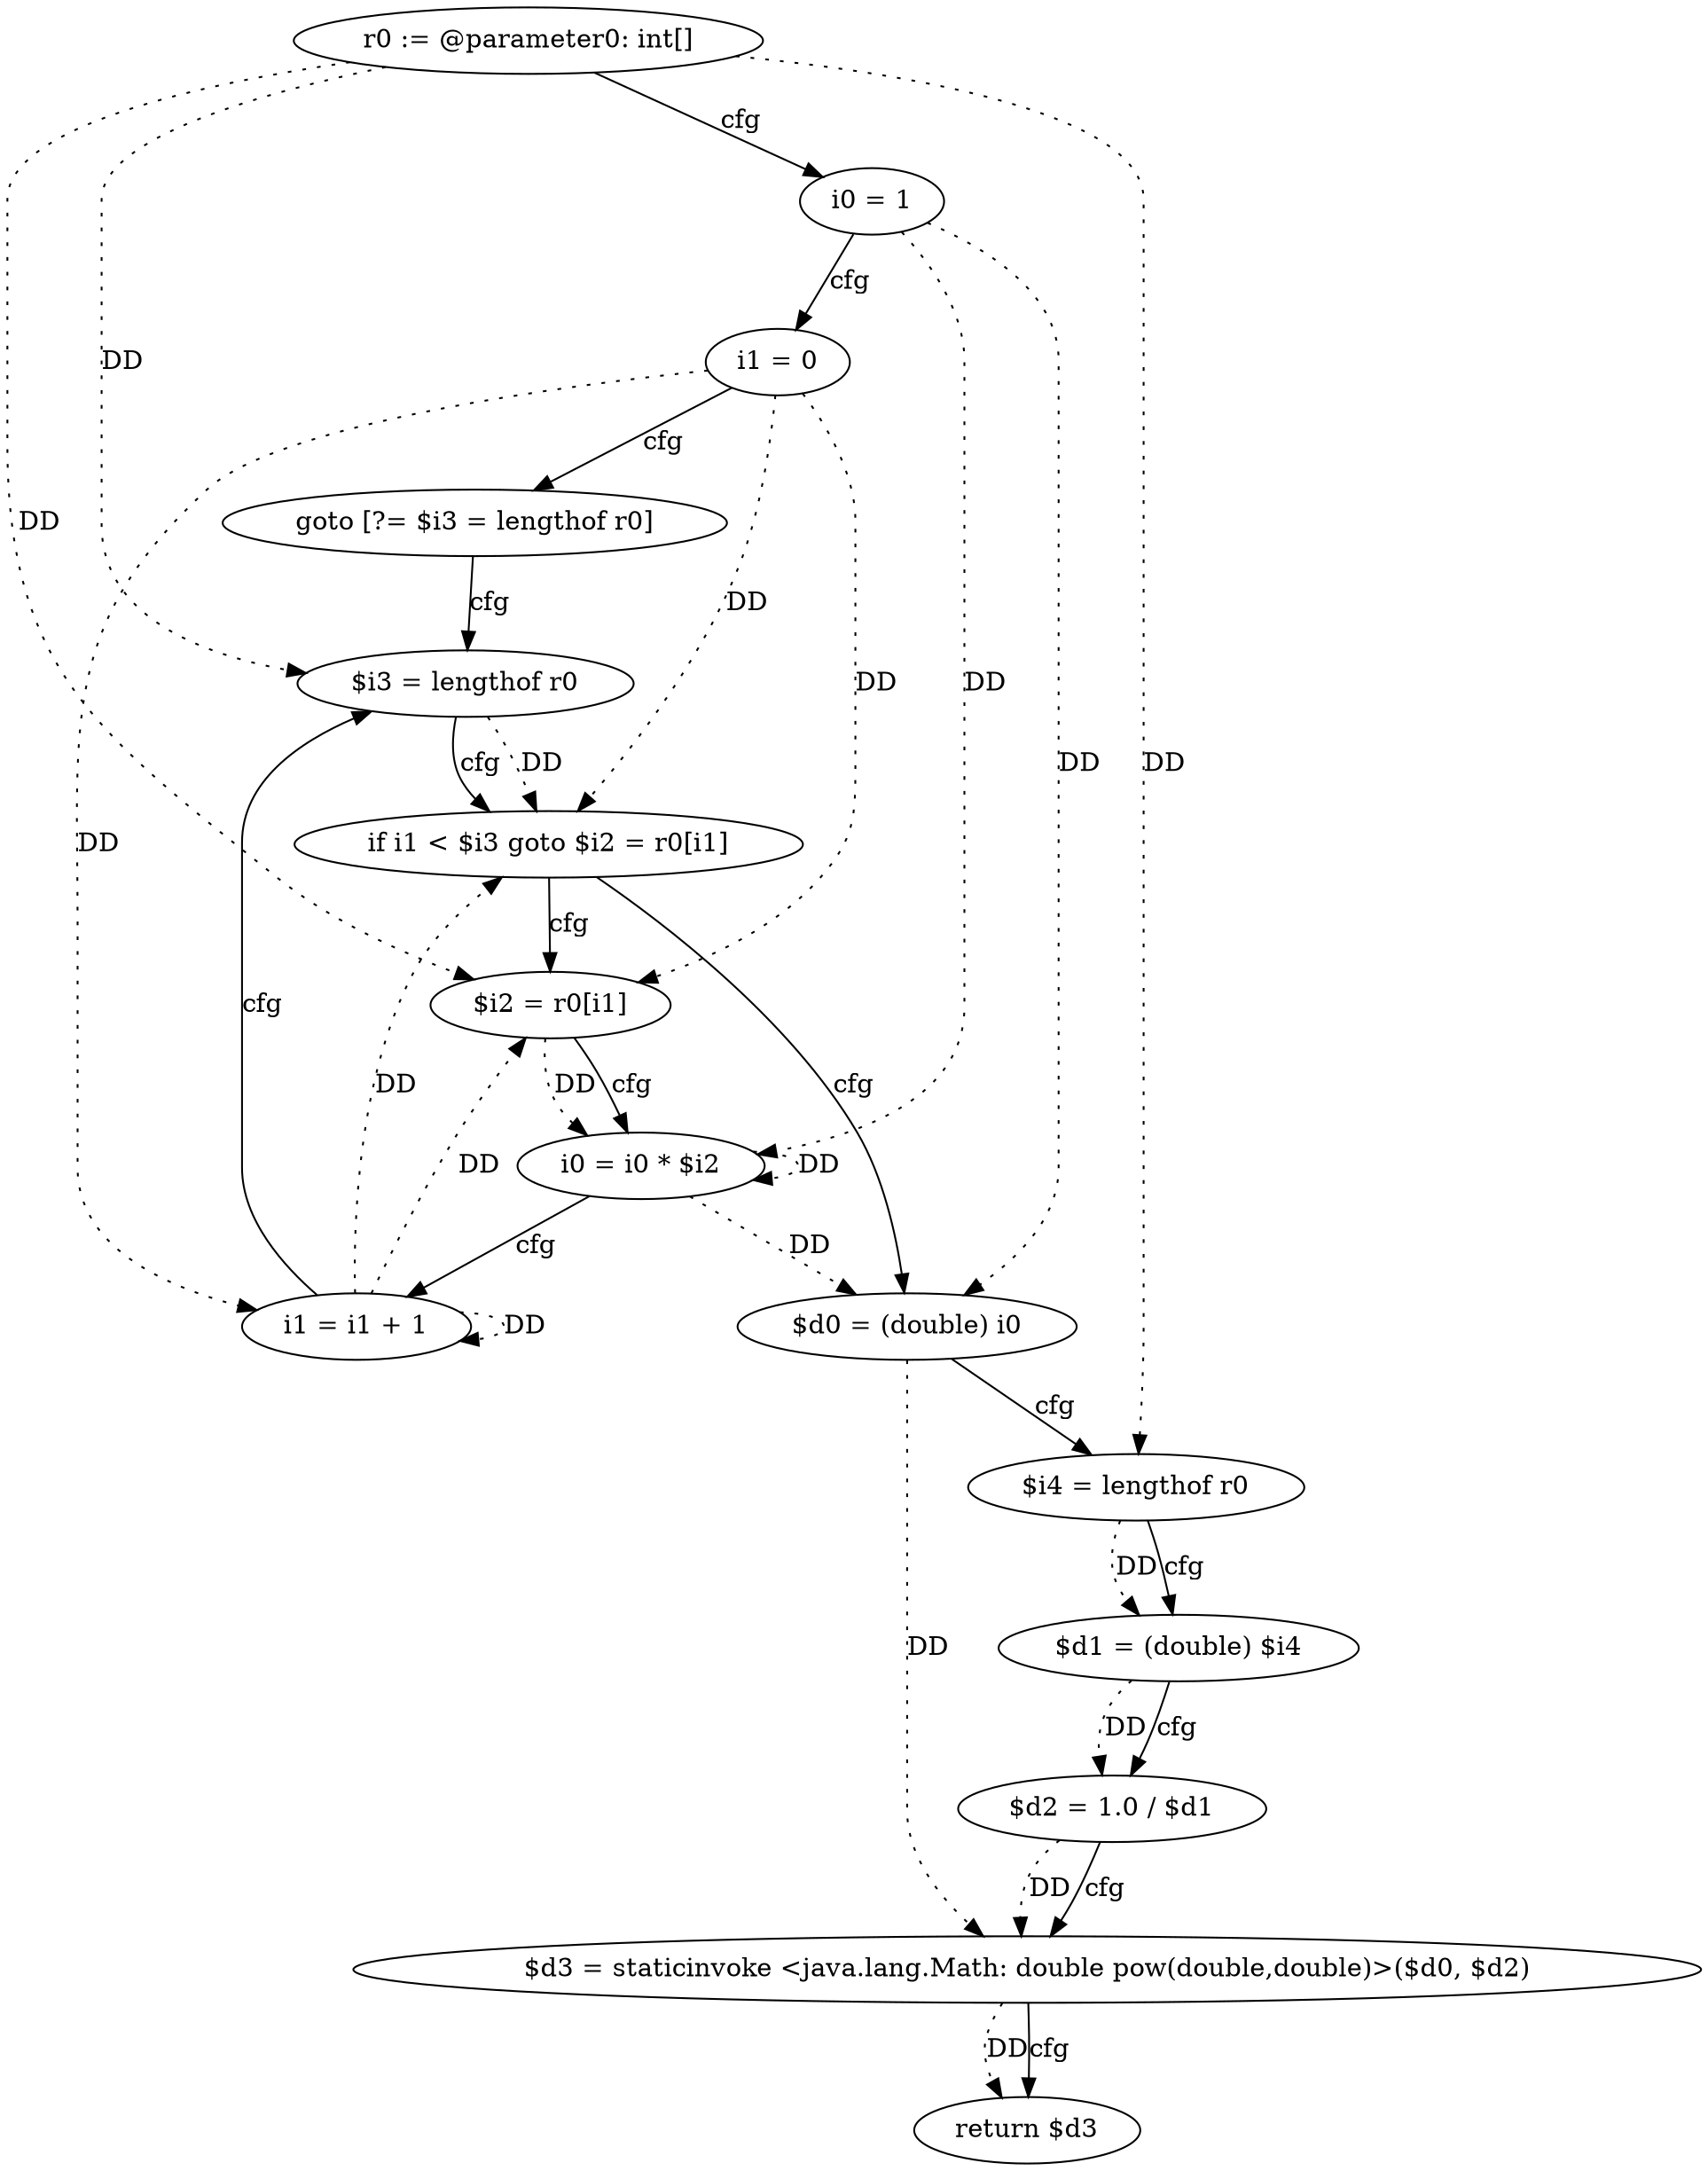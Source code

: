 digraph "geometric_mean" {
    "0" [label="r0 := @parameter0: int[]",];
    "1" [label="i0 = 1",];
    "2" [label="i1 = 0",];
    "3" [label="goto [?= $i3 = lengthof r0]",];
    "4" [label="$i2 = r0[i1]",];
    "5" [label="i0 = i0 * $i2",];
    "6" [label="i1 = i1 + 1",];
    "7" [label="$i3 = lengthof r0",];
    "8" [label="if i1 < $i3 goto $i2 = r0[i1]",];
    "9" [label="$d0 = (double) i0",];
    "10" [label="$i4 = lengthof r0",];
    "11" [label="$d1 = (double) $i4",];
    "12" [label="$d2 = 1.0 / $d1",];
    "13" [label="$d3 = staticinvoke <java.lang.Math: double pow(double,double)>($d0, $d2)",];
    "14" [label="return $d3",];
    "0"->"4" [label="DD",style=dotted,];
    "0"->"7" [label="DD",style=dotted,];
    "0"->"10" [label="DD",style=dotted,];
    "1"->"5" [label="DD",style=dotted,];
    "1"->"9" [label="DD",style=dotted,];
    "2"->"4" [label="DD",style=dotted,];
    "2"->"6" [label="DD",style=dotted,];
    "2"->"8" [label="DD",style=dotted,];
    "4"->"5" [label="DD",style=dotted,];
    "5"->"5" [label="DD",style=dotted,];
    "5"->"9" [label="DD",style=dotted,];
    "6"->"4" [label="DD",style=dotted,];
    "6"->"6" [label="DD",style=dotted,];
    "6"->"8" [label="DD",style=dotted,];
    "7"->"8" [label="DD",style=dotted,];
    "9"->"13" [label="DD",style=dotted,];
    "10"->"11" [label="DD",style=dotted,];
    "11"->"12" [label="DD",style=dotted,];
    "12"->"13" [label="DD",style=dotted,];
    "13"->"14" [label="DD",style=dotted,];
    "0"->"1" [label="cfg",];
    "1"->"2" [label="cfg",];
    "2"->"3" [label="cfg",];
    "3"->"7" [label="cfg",];
    "4"->"5" [label="cfg",];
    "5"->"6" [label="cfg",];
    "6"->"7" [label="cfg",];
    "7"->"8" [label="cfg",];
    "8"->"9" [label="cfg",];
    "8"->"4" [label="cfg",];
    "9"->"10" [label="cfg",];
    "10"->"11" [label="cfg",];
    "11"->"12" [label="cfg",];
    "12"->"13" [label="cfg",];
    "13"->"14" [label="cfg",];
}
